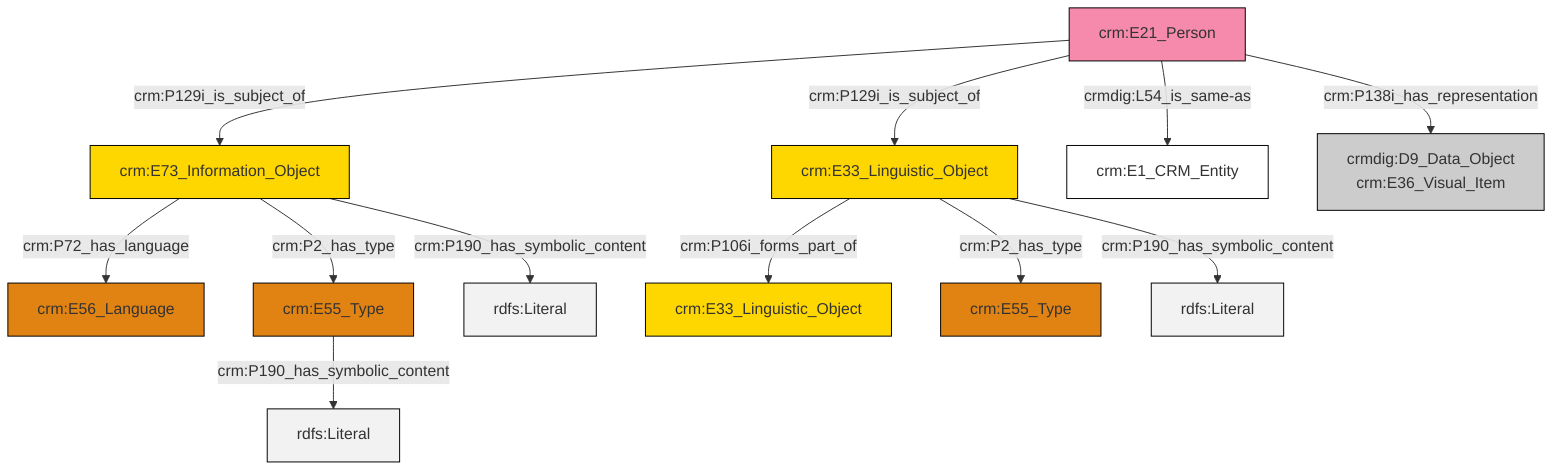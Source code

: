 graph TD
classDef Literal fill:#f2f2f2,stroke:#000000;
classDef CRM_Entity fill:#FFFFFF,stroke:#000000;
classDef Temporal_Entity fill:#00C9E6, stroke:#000000;
classDef Type fill:#E18312, stroke:#000000;
classDef Time-Span fill:#2C9C91, stroke:#000000;
classDef Appellation fill:#FFEB7F, stroke:#000000;
classDef Place fill:#008836, stroke:#000000;
classDef Persistent_Item fill:#B266B2, stroke:#000000;
classDef Conceptual_Object fill:#FFD700, stroke:#000000;
classDef Physical_Thing fill:#D2B48C, stroke:#000000;
classDef Actor fill:#f58aad, stroke:#000000;
classDef PC_Classes fill:#4ce600, stroke:#000000;
classDef Multi fill:#cccccc,stroke:#000000;

4["crm:E21_Person"]:::Actor -->|crm:P129i_is_subject_of| 5["crm:E73_Information_Object"]:::Conceptual_Object
5["crm:E73_Information_Object"]:::Conceptual_Object -->|crm:P72_has_language| 6["crm:E56_Language"]:::Type
4["crm:E21_Person"]:::Actor -->|crm:P129i_is_subject_of| 7["crm:E33_Linguistic_Object"]:::Conceptual_Object
7["crm:E33_Linguistic_Object"]:::Conceptual_Object -->|crm:P106i_forms_part_of| 8["crm:E33_Linguistic_Object"]:::Conceptual_Object
5["crm:E73_Information_Object"]:::Conceptual_Object -->|crm:P2_has_type| 9["crm:E55_Type"]:::Type
4["crm:E21_Person"]:::Actor -->|crmdig:L54_is_same-as| 10["crm:E1_CRM_Entity"]:::CRM_Entity
4["crm:E21_Person"]:::Actor -->|crm:P138i_has_representation| 0["crmdig:D9_Data_Object<br>crm:E36_Visual_Item"]:::Multi
9["crm:E55_Type"]:::Type -->|crm:P190_has_symbolic_content| 13[rdfs:Literal]:::Literal
7["crm:E33_Linguistic_Object"]:::Conceptual_Object -->|crm:P2_has_type| 2["crm:E55_Type"]:::Type
7["crm:E33_Linguistic_Object"]:::Conceptual_Object -->|crm:P190_has_symbolic_content| 20[rdfs:Literal]:::Literal
5["crm:E73_Information_Object"]:::Conceptual_Object -->|crm:P190_has_symbolic_content| 22[rdfs:Literal]:::Literal